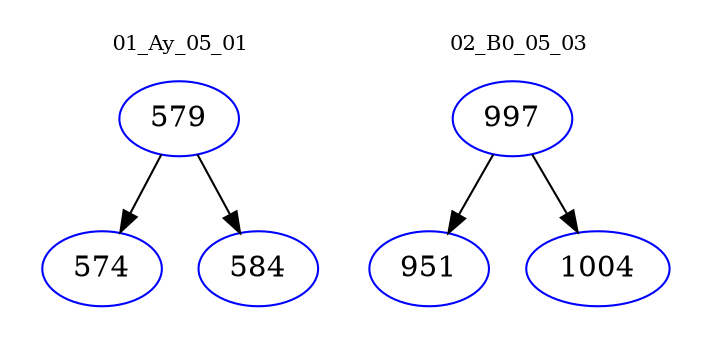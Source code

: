 digraph{
subgraph cluster_0 {
color = white
label = "01_Ay_05_01";
fontsize=10;
T0_579 [label="579", color="blue"]
T0_579 -> T0_574 [color="black"]
T0_574 [label="574", color="blue"]
T0_579 -> T0_584 [color="black"]
T0_584 [label="584", color="blue"]
}
subgraph cluster_1 {
color = white
label = "02_B0_05_03";
fontsize=10;
T1_997 [label="997", color="blue"]
T1_997 -> T1_951 [color="black"]
T1_951 [label="951", color="blue"]
T1_997 -> T1_1004 [color="black"]
T1_1004 [label="1004", color="blue"]
}
}
